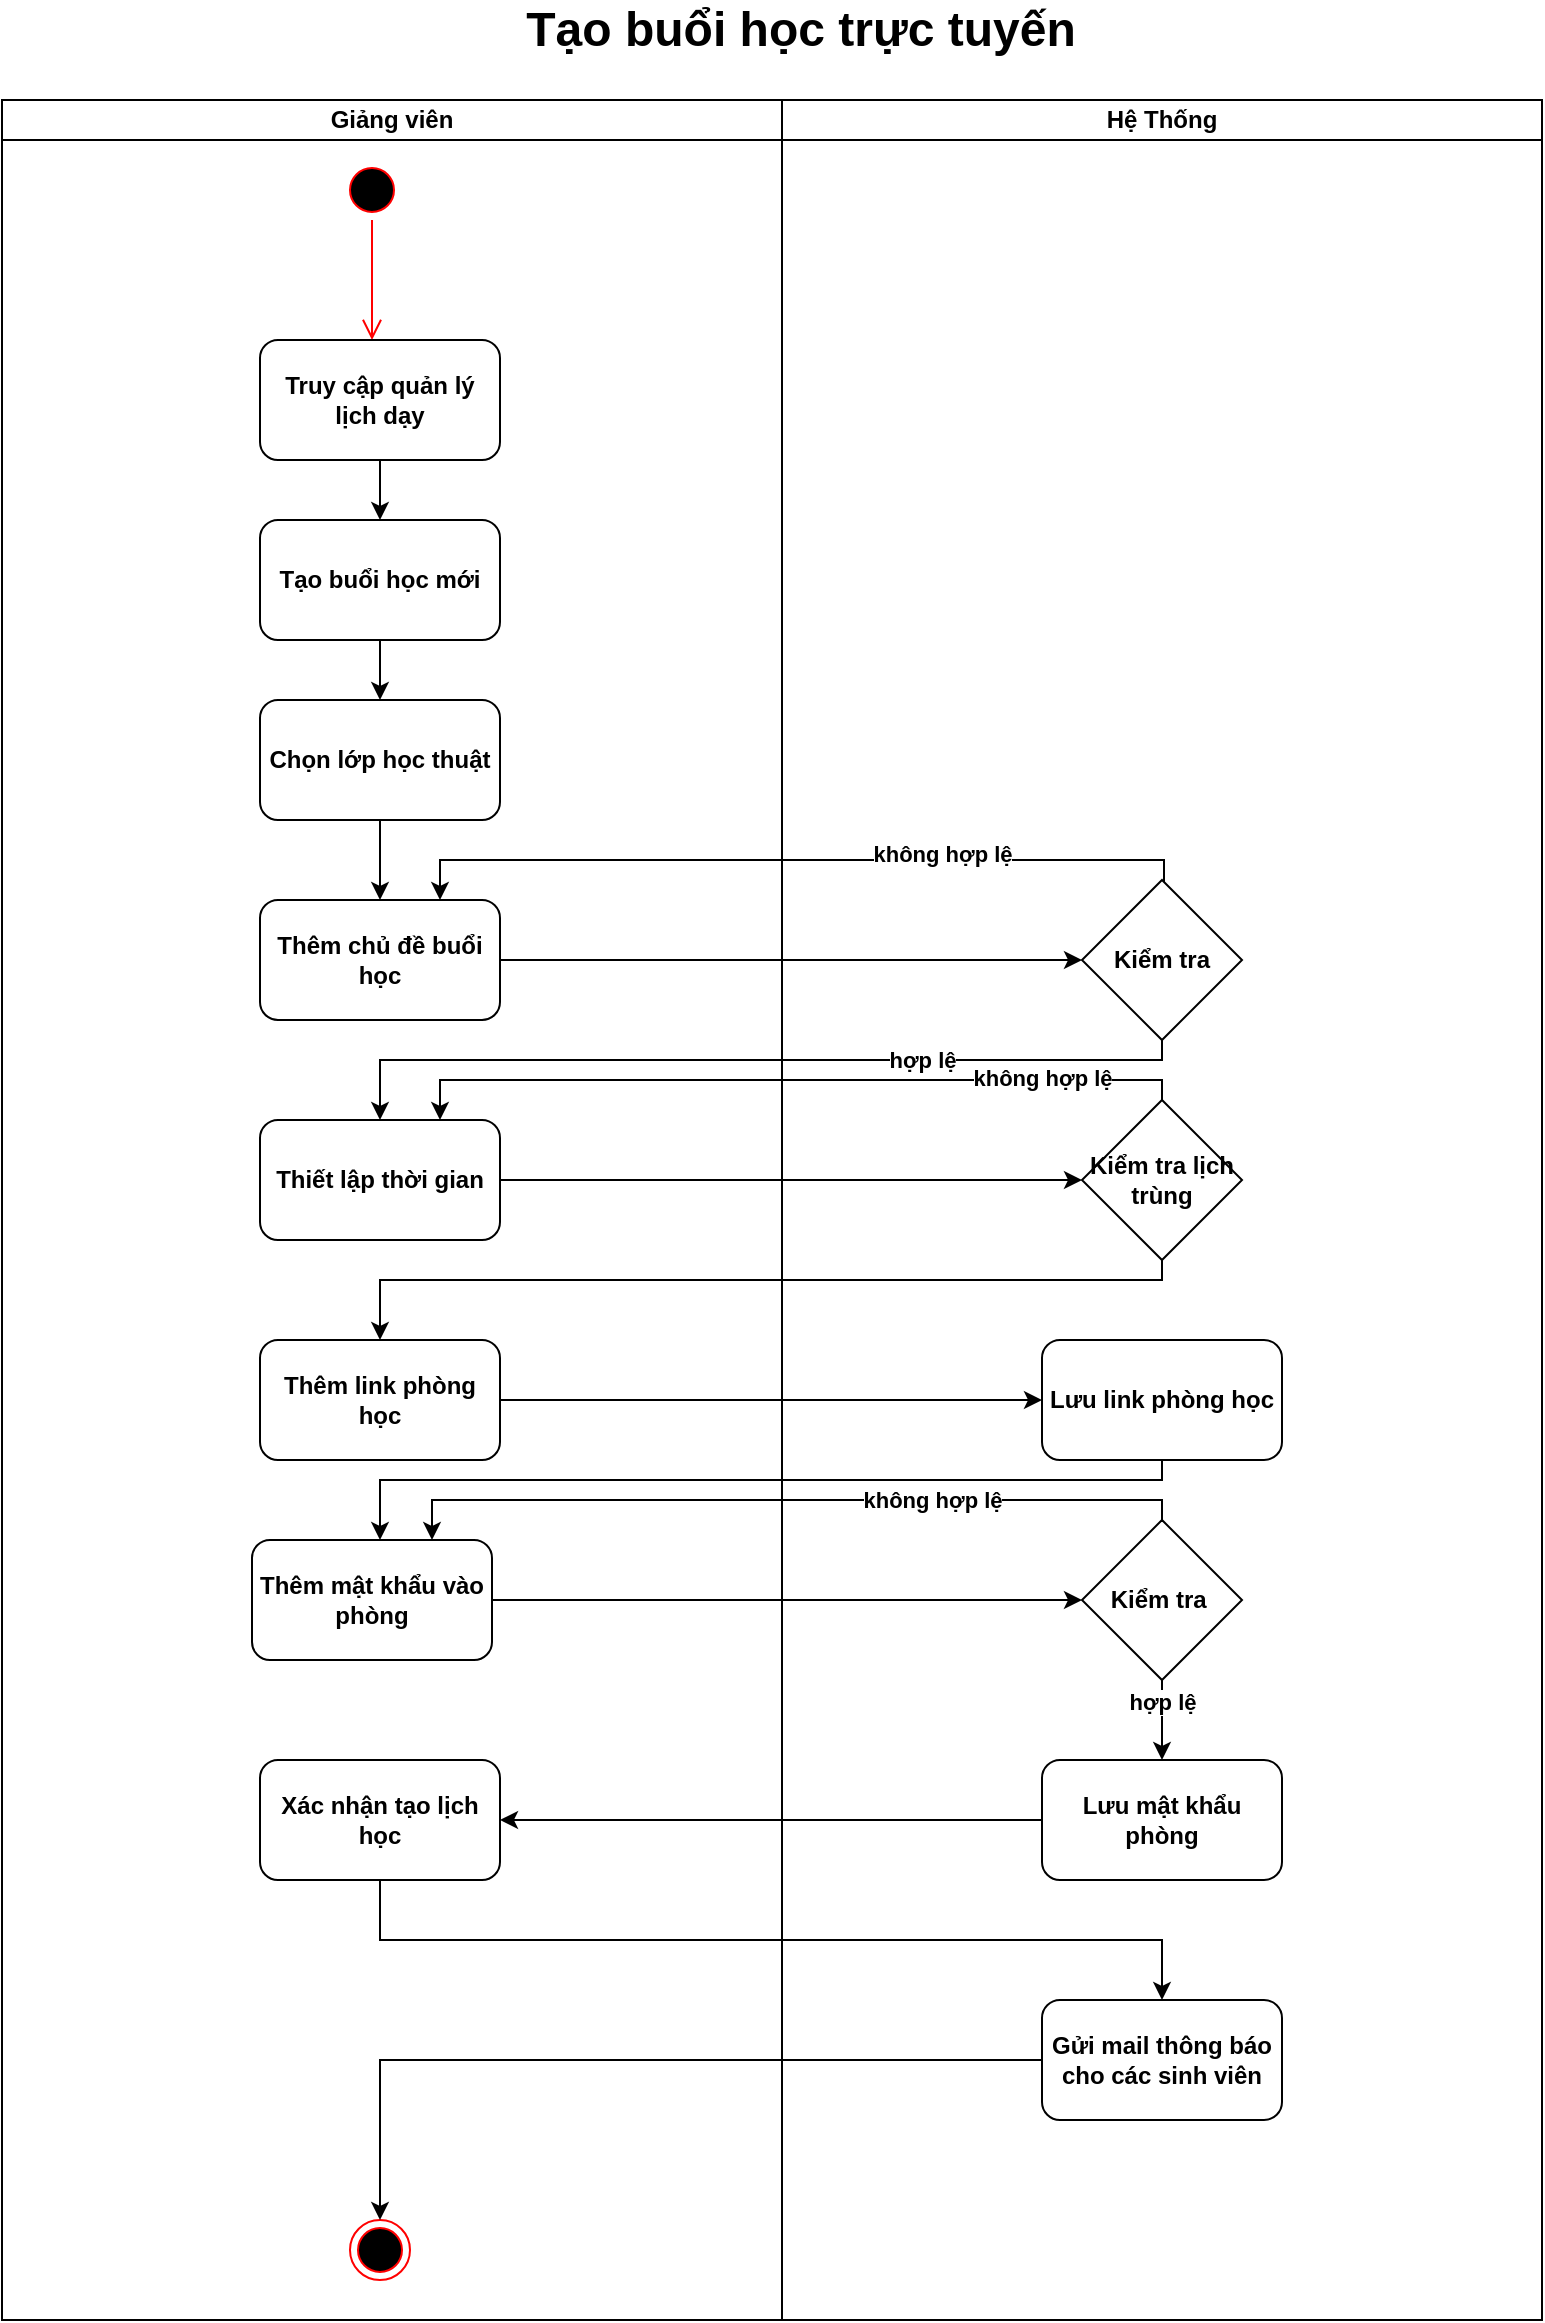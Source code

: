 <mxfile version="27.0.3">
  <diagram name="Page-1" id="wyYRsDZjEv_IAJ9hgWg7">
    <mxGraphModel dx="1216" dy="685" grid="1" gridSize="10" guides="1" tooltips="1" connect="1" arrows="1" fold="1" page="1" pageScale="1" pageWidth="850" pageHeight="1100" math="0" shadow="0">
      <root>
        <mxCell id="0" />
        <mxCell id="1" parent="0" />
        <mxCell id="MZA0LP5zGsWw1ewoAg7Y-1" value="Giảng viên" style="swimlane;startSize=20;whiteSpace=wrap;html=1;fontStyle=1" parent="1" vertex="1">
          <mxGeometry x="60" y="150" width="390" height="1110" as="geometry" />
        </mxCell>
        <mxCell id="MZA0LP5zGsWw1ewoAg7Y-2" value="" style="ellipse;html=1;shape=startState;fillColor=#000000;strokeColor=#ff0000;fontStyle=1" parent="MZA0LP5zGsWw1ewoAg7Y-1" vertex="1">
          <mxGeometry x="170" y="30" width="30" height="30" as="geometry" />
        </mxCell>
        <mxCell id="MZA0LP5zGsWw1ewoAg7Y-3" value="" style="edgeStyle=orthogonalEdgeStyle;html=1;verticalAlign=bottom;endArrow=open;endSize=8;strokeColor=#ff0000;rounded=0;fontStyle=1" parent="MZA0LP5zGsWw1ewoAg7Y-1" source="MZA0LP5zGsWw1ewoAg7Y-2" edge="1">
          <mxGeometry relative="1" as="geometry">
            <mxPoint x="185" y="120" as="targetPoint" />
          </mxGeometry>
        </mxCell>
        <mxCell id="MZA0LP5zGsWw1ewoAg7Y-59" style="edgeStyle=orthogonalEdgeStyle;rounded=0;orthogonalLoop=1;jettySize=auto;html=1;fontStyle=1" parent="MZA0LP5zGsWw1ewoAg7Y-1" source="MZA0LP5zGsWw1ewoAg7Y-57" target="MZA0LP5zGsWw1ewoAg7Y-58" edge="1">
          <mxGeometry relative="1" as="geometry" />
        </mxCell>
        <mxCell id="MZA0LP5zGsWw1ewoAg7Y-57" value="Tạo buổi học mới" style="rounded=1;whiteSpace=wrap;html=1;fontStyle=1" parent="MZA0LP5zGsWw1ewoAg7Y-1" vertex="1">
          <mxGeometry x="129" y="210" width="120" height="60" as="geometry" />
        </mxCell>
        <mxCell id="MZA0LP5zGsWw1ewoAg7Y-62" style="edgeStyle=orthogonalEdgeStyle;rounded=0;orthogonalLoop=1;jettySize=auto;html=1;entryX=0.5;entryY=0;entryDx=0;entryDy=0;fontStyle=1" parent="MZA0LP5zGsWw1ewoAg7Y-1" source="MZA0LP5zGsWw1ewoAg7Y-58" target="MZA0LP5zGsWw1ewoAg7Y-61" edge="1">
          <mxGeometry relative="1" as="geometry" />
        </mxCell>
        <mxCell id="MZA0LP5zGsWw1ewoAg7Y-58" value="Chọn lớp học thuật" style="rounded=1;whiteSpace=wrap;html=1;fontStyle=1" parent="MZA0LP5zGsWw1ewoAg7Y-1" vertex="1">
          <mxGeometry x="129" y="300" width="120" height="60" as="geometry" />
        </mxCell>
        <mxCell id="MZA0LP5zGsWw1ewoAg7Y-61" value="Thêm chủ đề buổi học" style="rounded=1;whiteSpace=wrap;html=1;fontStyle=1" parent="MZA0LP5zGsWw1ewoAg7Y-1" vertex="1">
          <mxGeometry x="129" y="400" width="120" height="60" as="geometry" />
        </mxCell>
        <mxCell id="MZA0LP5zGsWw1ewoAg7Y-68" value="Thiết lập thời gian" style="rounded=1;whiteSpace=wrap;html=1;fontStyle=1" parent="MZA0LP5zGsWw1ewoAg7Y-1" vertex="1">
          <mxGeometry x="129" y="510" width="120" height="60" as="geometry" />
        </mxCell>
        <mxCell id="MZA0LP5zGsWw1ewoAg7Y-82" value="Thêm link phòng học" style="rounded=1;whiteSpace=wrap;html=1;fontStyle=1" parent="MZA0LP5zGsWw1ewoAg7Y-1" vertex="1">
          <mxGeometry x="129" y="620" width="120" height="60" as="geometry" />
        </mxCell>
        <mxCell id="MZA0LP5zGsWw1ewoAg7Y-85" value="Thêm mật khẩu vào phòng" style="rounded=1;whiteSpace=wrap;html=1;fontStyle=1" parent="MZA0LP5zGsWw1ewoAg7Y-1" vertex="1">
          <mxGeometry x="125" y="720" width="120" height="60" as="geometry" />
        </mxCell>
        <mxCell id="MZA0LP5zGsWw1ewoAg7Y-94" value="Xác nhận tạo lịch học" style="rounded=1;whiteSpace=wrap;html=1;fontStyle=1" parent="MZA0LP5zGsWw1ewoAg7Y-1" vertex="1">
          <mxGeometry x="129" y="830" width="120" height="60" as="geometry" />
        </mxCell>
        <mxCell id="MZA0LP5zGsWw1ewoAg7Y-100" value="" style="ellipse;html=1;shape=endState;fillColor=#000000;strokeColor=#ff0000;fontStyle=1" parent="MZA0LP5zGsWw1ewoAg7Y-1" vertex="1">
          <mxGeometry x="174" y="1060" width="30" height="30" as="geometry" />
        </mxCell>
        <mxCell id="MZA0LP5zGsWw1ewoAg7Y-29" value="Hệ Thống" style="swimlane;startSize=20;whiteSpace=wrap;html=1;fontStyle=1" parent="1" vertex="1">
          <mxGeometry x="450" y="150" width="380" height="1110" as="geometry" />
        </mxCell>
        <mxCell id="MZA0LP5zGsWw1ewoAg7Y-63" value="Kiểm tra" style="rhombus;whiteSpace=wrap;html=1;fontStyle=1" parent="MZA0LP5zGsWw1ewoAg7Y-29" vertex="1">
          <mxGeometry x="150" y="390" width="80" height="80" as="geometry" />
        </mxCell>
        <mxCell id="MZA0LP5zGsWw1ewoAg7Y-72" value="Kiểm tra lịch trùng" style="rhombus;whiteSpace=wrap;html=1;fontStyle=1" parent="MZA0LP5zGsWw1ewoAg7Y-29" vertex="1">
          <mxGeometry x="150" y="500" width="80" height="80" as="geometry" />
        </mxCell>
        <mxCell id="MZA0LP5zGsWw1ewoAg7Y-76" value="Lưu link phòng học" style="rounded=1;whiteSpace=wrap;html=1;fontStyle=1" parent="MZA0LP5zGsWw1ewoAg7Y-29" vertex="1">
          <mxGeometry x="130" y="620" width="120" height="60" as="geometry" />
        </mxCell>
        <mxCell id="MZA0LP5zGsWw1ewoAg7Y-92" style="edgeStyle=orthogonalEdgeStyle;rounded=0;orthogonalLoop=1;jettySize=auto;html=1;fontStyle=1" parent="MZA0LP5zGsWw1ewoAg7Y-29" source="MZA0LP5zGsWw1ewoAg7Y-87" target="MZA0LP5zGsWw1ewoAg7Y-91" edge="1">
          <mxGeometry relative="1" as="geometry" />
        </mxCell>
        <mxCell id="MZA0LP5zGsWw1ewoAg7Y-93" value="hợp lệ" style="edgeLabel;html=1;align=center;verticalAlign=middle;resizable=0;points=[];fontStyle=1" parent="MZA0LP5zGsWw1ewoAg7Y-92" vertex="1" connectable="0">
          <mxGeometry x="-0.45" relative="1" as="geometry">
            <mxPoint as="offset" />
          </mxGeometry>
        </mxCell>
        <mxCell id="MZA0LP5zGsWw1ewoAg7Y-87" value="Kiểm tra&amp;nbsp;" style="rhombus;whiteSpace=wrap;html=1;fontStyle=1" parent="MZA0LP5zGsWw1ewoAg7Y-29" vertex="1">
          <mxGeometry x="150" y="710" width="80" height="80" as="geometry" />
        </mxCell>
        <mxCell id="MZA0LP5zGsWw1ewoAg7Y-91" value="Lưu mật khẩu phòng" style="rounded=1;whiteSpace=wrap;html=1;fontStyle=1" parent="MZA0LP5zGsWw1ewoAg7Y-29" vertex="1">
          <mxGeometry x="130" y="830" width="120" height="60" as="geometry" />
        </mxCell>
        <mxCell id="MZA0LP5zGsWw1ewoAg7Y-98" value="Gửi mail thông báo cho các sinh viên" style="rounded=1;whiteSpace=wrap;html=1;fontStyle=1" parent="MZA0LP5zGsWw1ewoAg7Y-29" vertex="1">
          <mxGeometry x="130" y="950" width="120" height="60" as="geometry" />
        </mxCell>
        <mxCell id="MZA0LP5zGsWw1ewoAg7Y-44" value="&lt;span style=&quot;font-size: 24px;&quot;&gt;Tạo buổi học trực tuyến&lt;/span&gt;" style="text;html=1;align=center;verticalAlign=middle;whiteSpace=wrap;rounded=0;fontStyle=1" parent="1" vertex="1">
          <mxGeometry x="189" y="100" width="541" height="30" as="geometry" />
        </mxCell>
        <mxCell id="MZA0LP5zGsWw1ewoAg7Y-60" style="edgeStyle=orthogonalEdgeStyle;rounded=0;orthogonalLoop=1;jettySize=auto;html=1;fontStyle=1" parent="1" source="MZA0LP5zGsWw1ewoAg7Y-46" target="MZA0LP5zGsWw1ewoAg7Y-57" edge="1">
          <mxGeometry relative="1" as="geometry" />
        </mxCell>
        <mxCell id="MZA0LP5zGsWw1ewoAg7Y-46" value="Truy cập quản lý lịch dạy" style="rounded=1;whiteSpace=wrap;html=1;fontStyle=1" parent="1" vertex="1">
          <mxGeometry x="189" y="270" width="120" height="60" as="geometry" />
        </mxCell>
        <mxCell id="MZA0LP5zGsWw1ewoAg7Y-64" style="edgeStyle=orthogonalEdgeStyle;rounded=0;orthogonalLoop=1;jettySize=auto;html=1;entryX=0;entryY=0.5;entryDx=0;entryDy=0;fontStyle=1" parent="1" source="MZA0LP5zGsWw1ewoAg7Y-61" target="MZA0LP5zGsWw1ewoAg7Y-63" edge="1">
          <mxGeometry relative="1" as="geometry" />
        </mxCell>
        <mxCell id="MZA0LP5zGsWw1ewoAg7Y-65" style="edgeStyle=orthogonalEdgeStyle;rounded=0;orthogonalLoop=1;jettySize=auto;html=1;entryX=0.75;entryY=0;entryDx=0;entryDy=0;fontStyle=1" parent="1" source="MZA0LP5zGsWw1ewoAg7Y-63" target="MZA0LP5zGsWw1ewoAg7Y-61" edge="1">
          <mxGeometry relative="1" as="geometry">
            <Array as="points">
              <mxPoint x="641" y="530" />
              <mxPoint x="279" y="530" />
            </Array>
          </mxGeometry>
        </mxCell>
        <mxCell id="MZA0LP5zGsWw1ewoAg7Y-67" value="không hợp lệ" style="edgeLabel;html=1;align=center;verticalAlign=middle;resizable=0;points=[];fontStyle=1" parent="MZA0LP5zGsWw1ewoAg7Y-65" vertex="1" connectable="0">
          <mxGeometry x="-0.378" y="-3" relative="1" as="geometry">
            <mxPoint as="offset" />
          </mxGeometry>
        </mxCell>
        <mxCell id="MZA0LP5zGsWw1ewoAg7Y-69" style="edgeStyle=orthogonalEdgeStyle;rounded=0;orthogonalLoop=1;jettySize=auto;html=1;entryX=0.5;entryY=0;entryDx=0;entryDy=0;fontStyle=1" parent="1" source="MZA0LP5zGsWw1ewoAg7Y-63" target="MZA0LP5zGsWw1ewoAg7Y-68" edge="1">
          <mxGeometry relative="1" as="geometry">
            <Array as="points">
              <mxPoint x="640" y="630" />
              <mxPoint x="249" y="630" />
            </Array>
          </mxGeometry>
        </mxCell>
        <mxCell id="MZA0LP5zGsWw1ewoAg7Y-70" value="hợp lệ" style="edgeLabel;html=1;align=center;verticalAlign=middle;resizable=0;points=[];fontStyle=1" parent="MZA0LP5zGsWw1ewoAg7Y-69" vertex="1" connectable="0">
          <mxGeometry x="-0.394" relative="1" as="geometry">
            <mxPoint as="offset" />
          </mxGeometry>
        </mxCell>
        <mxCell id="MZA0LP5zGsWw1ewoAg7Y-73" style="edgeStyle=orthogonalEdgeStyle;rounded=0;orthogonalLoop=1;jettySize=auto;html=1;entryX=0;entryY=0.5;entryDx=0;entryDy=0;fontStyle=1" parent="1" source="MZA0LP5zGsWw1ewoAg7Y-68" target="MZA0LP5zGsWw1ewoAg7Y-72" edge="1">
          <mxGeometry relative="1" as="geometry" />
        </mxCell>
        <mxCell id="MZA0LP5zGsWw1ewoAg7Y-80" style="edgeStyle=orthogonalEdgeStyle;rounded=0;orthogonalLoop=1;jettySize=auto;html=1;entryX=0.75;entryY=0;entryDx=0;entryDy=0;fontStyle=1" parent="1" source="MZA0LP5zGsWw1ewoAg7Y-72" target="MZA0LP5zGsWw1ewoAg7Y-68" edge="1">
          <mxGeometry relative="1" as="geometry">
            <Array as="points">
              <mxPoint x="640" y="640" />
              <mxPoint x="279" y="640" />
            </Array>
          </mxGeometry>
        </mxCell>
        <mxCell id="MZA0LP5zGsWw1ewoAg7Y-81" value="không hợp lệ" style="edgeLabel;html=1;align=center;verticalAlign=middle;resizable=0;points=[];fontStyle=1" parent="MZA0LP5zGsWw1ewoAg7Y-80" vertex="1" connectable="0">
          <mxGeometry x="-0.074" y="-1" relative="1" as="geometry">
            <mxPoint x="111" as="offset" />
          </mxGeometry>
        </mxCell>
        <mxCell id="MZA0LP5zGsWw1ewoAg7Y-83" style="edgeStyle=orthogonalEdgeStyle;rounded=0;orthogonalLoop=1;jettySize=auto;html=1;fontStyle=1" parent="1" source="MZA0LP5zGsWw1ewoAg7Y-72" target="MZA0LP5zGsWw1ewoAg7Y-82" edge="1">
          <mxGeometry relative="1" as="geometry">
            <Array as="points">
              <mxPoint x="640" y="740" />
              <mxPoint x="249" y="740" />
            </Array>
          </mxGeometry>
        </mxCell>
        <mxCell id="MZA0LP5zGsWw1ewoAg7Y-84" style="edgeStyle=orthogonalEdgeStyle;rounded=0;orthogonalLoop=1;jettySize=auto;html=1;fontStyle=1" parent="1" source="MZA0LP5zGsWw1ewoAg7Y-82" target="MZA0LP5zGsWw1ewoAg7Y-76" edge="1">
          <mxGeometry relative="1" as="geometry" />
        </mxCell>
        <mxCell id="MZA0LP5zGsWw1ewoAg7Y-86" style="edgeStyle=orthogonalEdgeStyle;rounded=0;orthogonalLoop=1;jettySize=auto;html=1;fontStyle=1" parent="1" source="MZA0LP5zGsWw1ewoAg7Y-76" target="MZA0LP5zGsWw1ewoAg7Y-85" edge="1">
          <mxGeometry relative="1" as="geometry">
            <Array as="points">
              <mxPoint x="640" y="840" />
              <mxPoint x="249" y="840" />
            </Array>
          </mxGeometry>
        </mxCell>
        <mxCell id="MZA0LP5zGsWw1ewoAg7Y-88" style="edgeStyle=orthogonalEdgeStyle;rounded=0;orthogonalLoop=1;jettySize=auto;html=1;fontStyle=1" parent="1" source="MZA0LP5zGsWw1ewoAg7Y-85" target="MZA0LP5zGsWw1ewoAg7Y-87" edge="1">
          <mxGeometry relative="1" as="geometry" />
        </mxCell>
        <mxCell id="MZA0LP5zGsWw1ewoAg7Y-89" style="edgeStyle=orthogonalEdgeStyle;rounded=0;orthogonalLoop=1;jettySize=auto;html=1;entryX=0.75;entryY=0;entryDx=0;entryDy=0;fontStyle=1" parent="1" source="MZA0LP5zGsWw1ewoAg7Y-87" target="MZA0LP5zGsWw1ewoAg7Y-85" edge="1">
          <mxGeometry relative="1" as="geometry">
            <Array as="points">
              <mxPoint x="640" y="850" />
              <mxPoint x="275" y="850" />
            </Array>
          </mxGeometry>
        </mxCell>
        <mxCell id="MZA0LP5zGsWw1ewoAg7Y-90" value="không hợp lệ" style="edgeLabel;html=1;align=center;verticalAlign=middle;resizable=0;points=[];fontStyle=1" parent="MZA0LP5zGsWw1ewoAg7Y-89" vertex="1" connectable="0">
          <mxGeometry x="-0.368" relative="1" as="geometry">
            <mxPoint as="offset" />
          </mxGeometry>
        </mxCell>
        <mxCell id="MZA0LP5zGsWw1ewoAg7Y-95" style="edgeStyle=orthogonalEdgeStyle;rounded=0;orthogonalLoop=1;jettySize=auto;html=1;fontStyle=1" parent="1" source="MZA0LP5zGsWw1ewoAg7Y-91" target="MZA0LP5zGsWw1ewoAg7Y-94" edge="1">
          <mxGeometry relative="1" as="geometry" />
        </mxCell>
        <mxCell id="MZA0LP5zGsWw1ewoAg7Y-99" style="edgeStyle=orthogonalEdgeStyle;rounded=0;orthogonalLoop=1;jettySize=auto;html=1;entryX=0.5;entryY=0;entryDx=0;entryDy=0;fontStyle=1" parent="1" source="MZA0LP5zGsWw1ewoAg7Y-94" target="MZA0LP5zGsWw1ewoAg7Y-98" edge="1">
          <mxGeometry relative="1" as="geometry">
            <Array as="points">
              <mxPoint x="249" y="1070" />
              <mxPoint x="640" y="1070" />
            </Array>
          </mxGeometry>
        </mxCell>
        <mxCell id="MZA0LP5zGsWw1ewoAg7Y-101" style="edgeStyle=orthogonalEdgeStyle;rounded=0;orthogonalLoop=1;jettySize=auto;html=1;fontStyle=1" parent="1" source="MZA0LP5zGsWw1ewoAg7Y-98" target="MZA0LP5zGsWw1ewoAg7Y-100" edge="1">
          <mxGeometry relative="1" as="geometry" />
        </mxCell>
      </root>
    </mxGraphModel>
  </diagram>
</mxfile>
